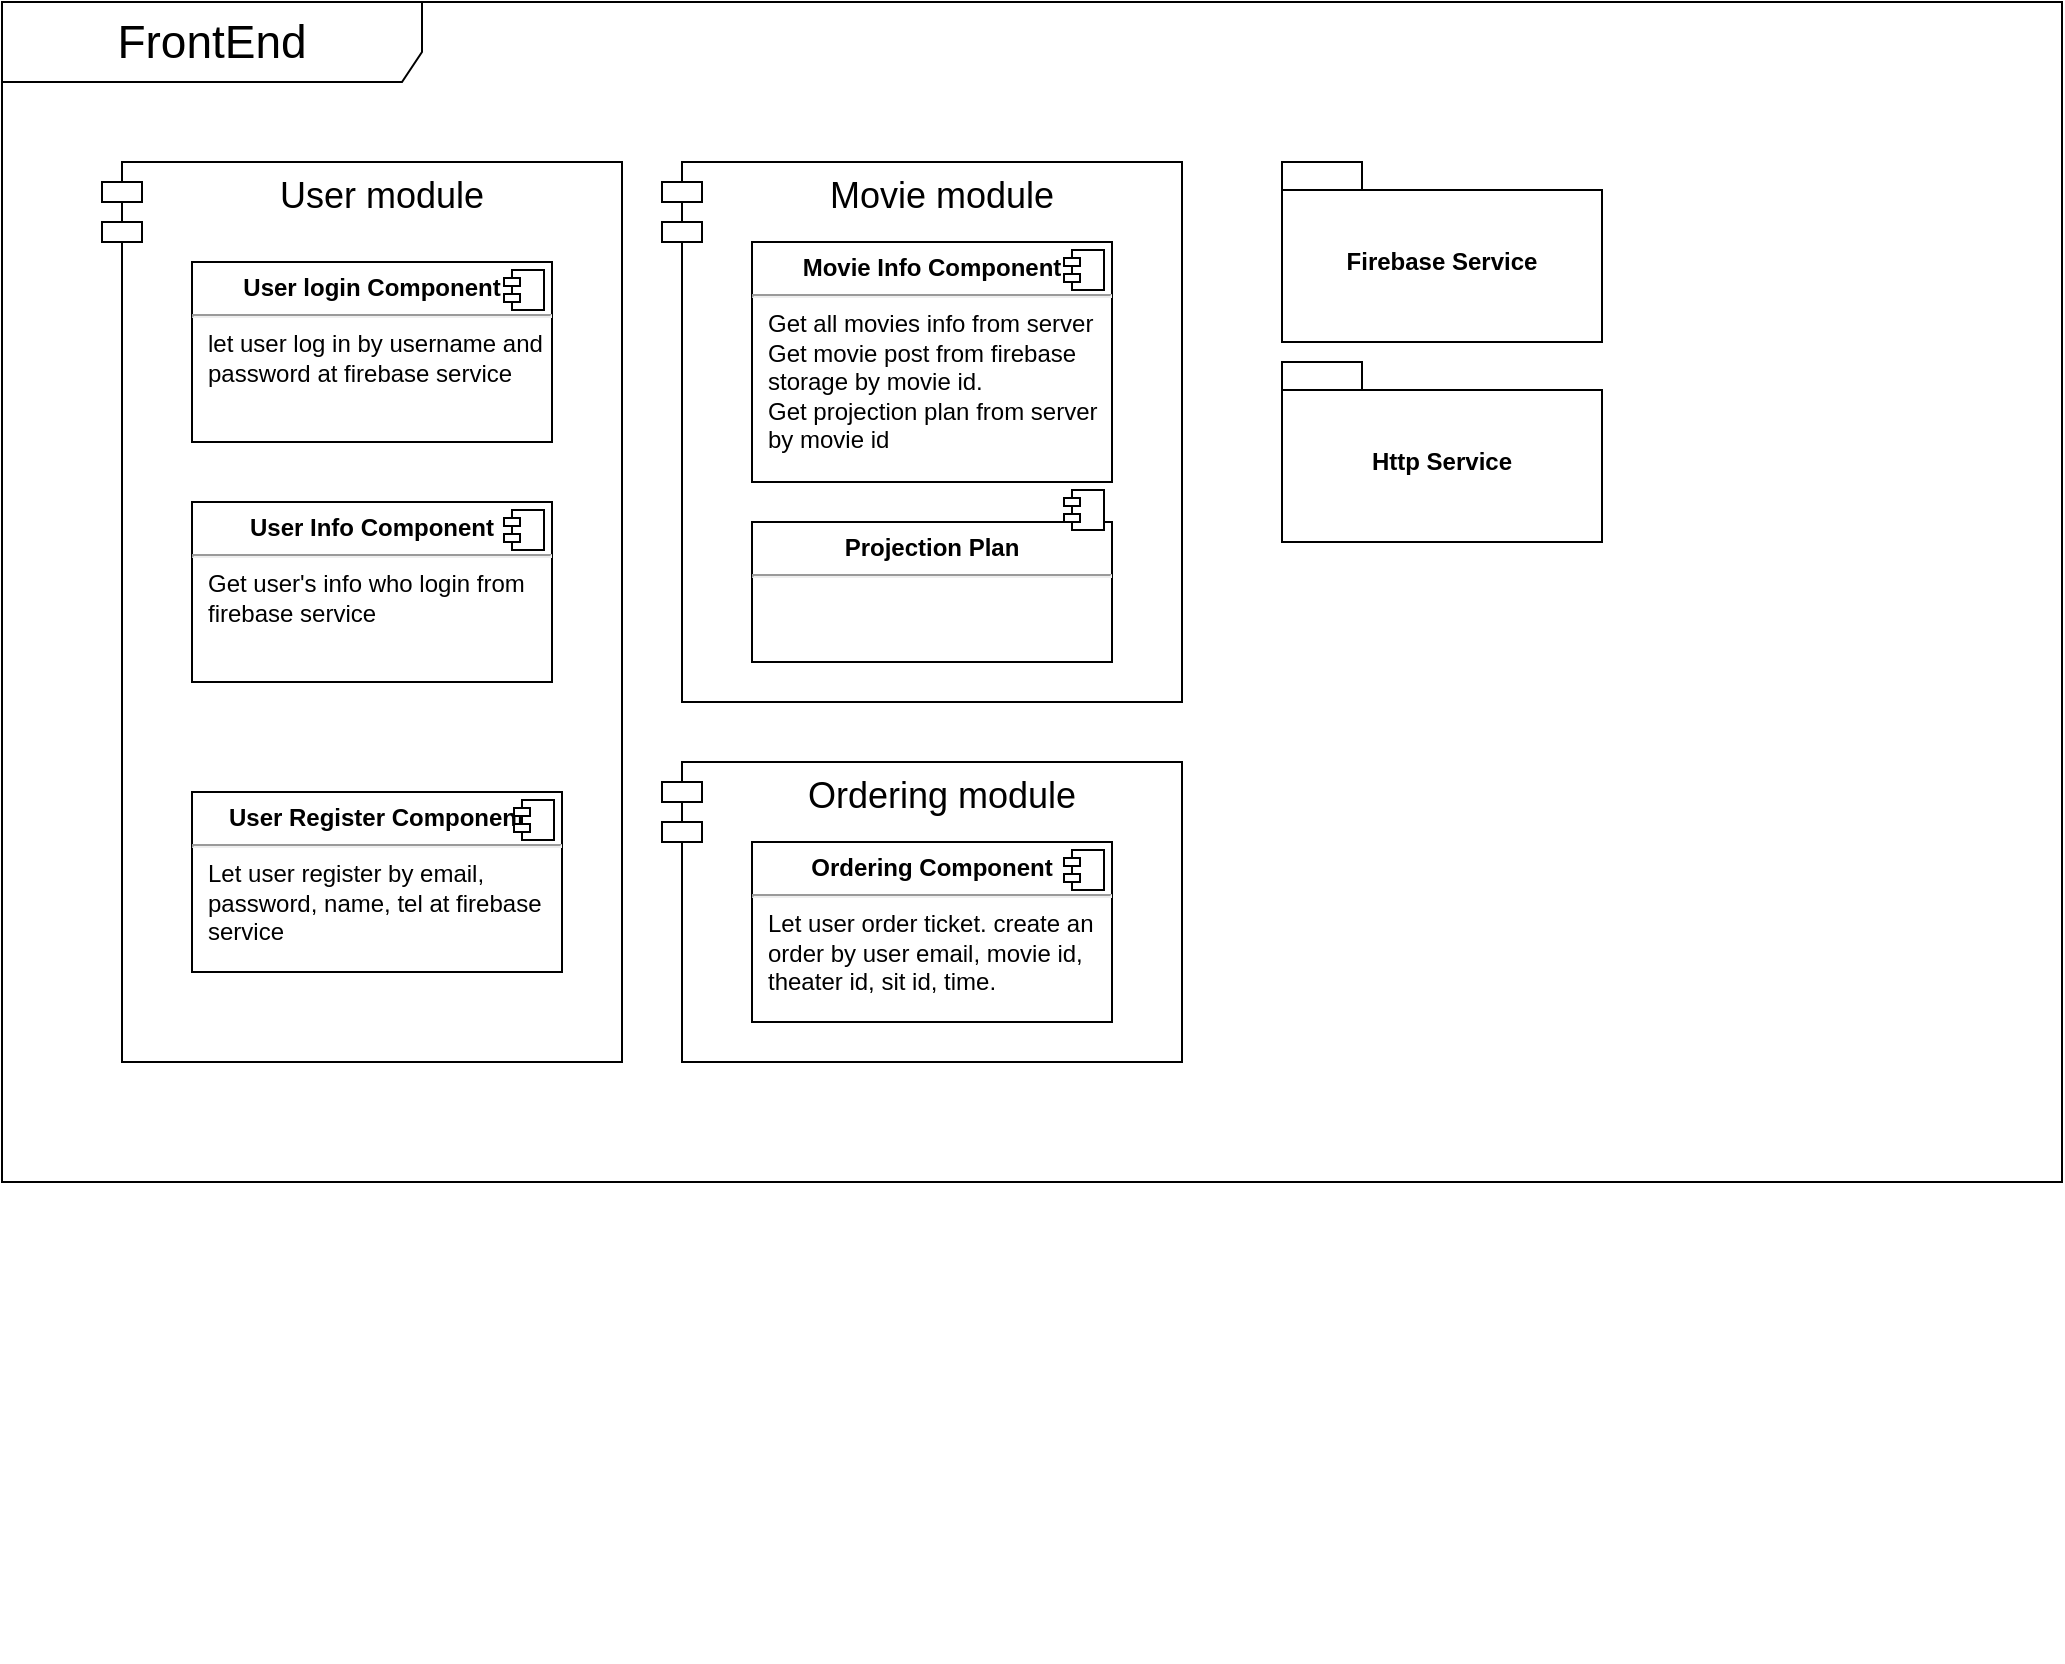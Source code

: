<mxfile version="21.3.7" type="device">
  <diagram name="Page-1" id="y6cdyC9lNrnW4KYROuGj">
    <mxGraphModel dx="1366" dy="765" grid="1" gridSize="10" guides="1" tooltips="1" connect="1" arrows="1" fold="1" page="1" pageScale="1" pageWidth="827" pageHeight="1169" math="0" shadow="0">
      <root>
        <mxCell id="0" />
        <mxCell id="1" parent="0" />
        <mxCell id="Bpp8eOlQhaPfXwowe9_X-43" value="&lt;font style=&quot;font-size: 18px;&quot;&gt;Ordering module&lt;/font&gt;" style="shape=module;align=left;spacingLeft=20;align=center;verticalAlign=top;whiteSpace=wrap;html=1;" vertex="1" parent="1">
          <mxGeometry x="330" y="460" width="260" height="150" as="geometry" />
        </mxCell>
        <mxCell id="Bpp8eOlQhaPfXwowe9_X-22" value="&lt;font style=&quot;font-size: 23px;&quot;&gt;FrontEnd&lt;/font&gt;" style="shape=umlFrame;whiteSpace=wrap;html=1;pointerEvents=0;width=210;height=40;" vertex="1" parent="1">
          <mxGeometry y="80" width="1030" height="590" as="geometry" />
        </mxCell>
        <mxCell id="Bpp8eOlQhaPfXwowe9_X-30" value="" style="group" vertex="1" connectable="0" parent="1">
          <mxGeometry x="50" y="160" width="260" height="450" as="geometry" />
        </mxCell>
        <mxCell id="Bpp8eOlQhaPfXwowe9_X-21" value="&lt;font style=&quot;font-size: 18px;&quot;&gt;User module&lt;/font&gt;" style="shape=module;align=left;spacingLeft=20;align=center;verticalAlign=top;whiteSpace=wrap;html=1;" vertex="1" parent="Bpp8eOlQhaPfXwowe9_X-30">
          <mxGeometry width="260" height="450" as="geometry" />
        </mxCell>
        <mxCell id="Bpp8eOlQhaPfXwowe9_X-23" value="&lt;p style=&quot;margin:0px;margin-top:6px;text-align:center;&quot;&gt;&lt;b&gt;User Info Component&lt;/b&gt;&lt;/p&gt;&lt;hr&gt;&lt;p style=&quot;margin:0px;margin-left:8px;&quot;&gt;Get user&#39;s info who login from firebase service&lt;/p&gt;" style="align=left;overflow=fill;html=1;dropTarget=0;whiteSpace=wrap;" vertex="1" parent="Bpp8eOlQhaPfXwowe9_X-30">
          <mxGeometry x="45" y="170" width="180" height="90" as="geometry" />
        </mxCell>
        <mxCell id="Bpp8eOlQhaPfXwowe9_X-24" value="" style="shape=component;jettyWidth=8;jettyHeight=4;" vertex="1" parent="Bpp8eOlQhaPfXwowe9_X-23">
          <mxGeometry x="1" width="20" height="20" relative="1" as="geometry">
            <mxPoint x="-24" y="4" as="offset" />
          </mxGeometry>
        </mxCell>
        <mxCell id="Bpp8eOlQhaPfXwowe9_X-26" value="&lt;p style=&quot;margin:0px;margin-top:6px;text-align:center;&quot;&gt;&lt;b&gt;User login Component&lt;/b&gt;&lt;/p&gt;&lt;hr&gt;&lt;p style=&quot;margin:0px;margin-left:8px;&quot;&gt;let user log in by username and password at firebase service&lt;/p&gt;" style="align=left;overflow=fill;html=1;dropTarget=0;whiteSpace=wrap;" vertex="1" parent="Bpp8eOlQhaPfXwowe9_X-30">
          <mxGeometry x="45" y="50" width="180" height="90" as="geometry" />
        </mxCell>
        <mxCell id="Bpp8eOlQhaPfXwowe9_X-27" value="" style="shape=component;jettyWidth=8;jettyHeight=4;" vertex="1" parent="Bpp8eOlQhaPfXwowe9_X-26">
          <mxGeometry x="1" width="20" height="20" relative="1" as="geometry">
            <mxPoint x="-24" y="4" as="offset" />
          </mxGeometry>
        </mxCell>
        <mxCell id="Bpp8eOlQhaPfXwowe9_X-28" value="&lt;p style=&quot;margin:0px;margin-top:6px;text-align:center;&quot;&gt;&lt;b&gt;User Register Component&lt;/b&gt;&lt;/p&gt;&lt;hr&gt;&lt;p style=&quot;margin:0px;margin-left:8px;&quot;&gt;Let user register by email, password, name, tel at firebase service&lt;/p&gt;" style="align=left;overflow=fill;html=1;dropTarget=0;whiteSpace=wrap;" vertex="1" parent="Bpp8eOlQhaPfXwowe9_X-30">
          <mxGeometry x="45" y="315" width="185" height="90" as="geometry" />
        </mxCell>
        <mxCell id="Bpp8eOlQhaPfXwowe9_X-29" value="" style="shape=component;jettyWidth=8;jettyHeight=4;" vertex="1" parent="Bpp8eOlQhaPfXwowe9_X-28">
          <mxGeometry x="1" width="20" height="20" relative="1" as="geometry">
            <mxPoint x="-24" y="4" as="offset" />
          </mxGeometry>
        </mxCell>
        <mxCell id="Bpp8eOlQhaPfXwowe9_X-42" value="" style="group" vertex="1" connectable="0" parent="1">
          <mxGeometry x="330" y="460" width="260" height="450" as="geometry" />
        </mxCell>
        <mxCell id="Bpp8eOlQhaPfXwowe9_X-44" value="&lt;p style=&quot;margin:0px;margin-top:6px;text-align:center;&quot;&gt;&lt;b&gt;Ordering Component&lt;/b&gt;&lt;/p&gt;&lt;hr&gt;&lt;p style=&quot;margin:0px;margin-left:8px;&quot;&gt;Let user order ticket. create an order by user email, movie id, theater id, sit id, time.&amp;nbsp;&lt;/p&gt;" style="align=left;overflow=fill;html=1;dropTarget=0;whiteSpace=wrap;" vertex="1" parent="Bpp8eOlQhaPfXwowe9_X-42">
          <mxGeometry x="45" y="40" width="180" height="90" as="geometry" />
        </mxCell>
        <mxCell id="Bpp8eOlQhaPfXwowe9_X-45" value="" style="shape=component;jettyWidth=8;jettyHeight=4;" vertex="1" parent="Bpp8eOlQhaPfXwowe9_X-44">
          <mxGeometry x="1" width="20" height="20" relative="1" as="geometry">
            <mxPoint x="-24" y="4" as="offset" />
          </mxGeometry>
        </mxCell>
        <mxCell id="Bpp8eOlQhaPfXwowe9_X-32" value="&lt;font style=&quot;font-size: 18px;&quot;&gt;Movie module&lt;/font&gt;" style="shape=module;align=left;spacingLeft=20;align=center;verticalAlign=top;whiteSpace=wrap;html=1;container=0;" vertex="1" parent="1">
          <mxGeometry x="330" y="160" width="260" height="270" as="geometry" />
        </mxCell>
        <mxCell id="Bpp8eOlQhaPfXwowe9_X-33" value="&lt;p style=&quot;margin:0px;margin-top:6px;text-align:center;&quot;&gt;&lt;b&gt;Movie Info Component&lt;/b&gt;&lt;/p&gt;&lt;hr&gt;&lt;p style=&quot;margin:0px;margin-left:8px;&quot;&gt;Get all movies info from server&lt;/p&gt;&lt;p style=&quot;margin:0px;margin-left:8px;&quot;&gt;Get movie post from firebase storage by movie id.&lt;/p&gt;&lt;p style=&quot;margin:0px;margin-left:8px;&quot;&gt;Get projection plan from server by movie id&lt;/p&gt;" style="align=left;overflow=fill;html=1;dropTarget=0;whiteSpace=wrap;container=0;" vertex="1" parent="1">
          <mxGeometry x="375" y="200" width="180" height="120" as="geometry" />
        </mxCell>
        <mxCell id="Bpp8eOlQhaPfXwowe9_X-46" value="&lt;p style=&quot;margin:0px;margin-top:6px;text-align:center;&quot;&gt;&lt;b&gt;Projection Plan&lt;/b&gt;&lt;/p&gt;&lt;hr&gt;&lt;p style=&quot;margin:0px;margin-left:8px;&quot;&gt;&lt;br&gt;&lt;/p&gt;" style="align=left;overflow=fill;html=1;dropTarget=0;whiteSpace=wrap;container=0;" vertex="1" parent="1">
          <mxGeometry x="375" y="340" width="180" height="70" as="geometry" />
        </mxCell>
        <mxCell id="Bpp8eOlQhaPfXwowe9_X-34" value="" style="shape=component;jettyWidth=8;jettyHeight=4;container=0;" vertex="1" parent="1">
          <mxGeometry x="531" y="204" width="20" height="20" as="geometry">
            <mxPoint x="-24" y="4" as="offset" />
          </mxGeometry>
        </mxCell>
        <mxCell id="Bpp8eOlQhaPfXwowe9_X-47" value="" style="shape=component;jettyWidth=8;jettyHeight=4;container=0;" vertex="1" parent="1">
          <mxGeometry x="531" y="324" width="20" height="20" as="geometry">
            <mxPoint x="-24" y="4" as="offset" />
          </mxGeometry>
        </mxCell>
        <mxCell id="Bpp8eOlQhaPfXwowe9_X-48" value="Firebase Service" style="shape=folder;fontStyle=1;spacingTop=10;tabWidth=40;tabHeight=14;tabPosition=left;html=1;whiteSpace=wrap;" vertex="1" parent="1">
          <mxGeometry x="640" y="160" width="160" height="90" as="geometry" />
        </mxCell>
        <mxCell id="Bpp8eOlQhaPfXwowe9_X-49" value="Http Service" style="shape=folder;fontStyle=1;spacingTop=10;tabWidth=40;tabHeight=14;tabPosition=left;html=1;whiteSpace=wrap;" vertex="1" parent="1">
          <mxGeometry x="640" y="260" width="160" height="90" as="geometry" />
        </mxCell>
      </root>
    </mxGraphModel>
  </diagram>
</mxfile>
